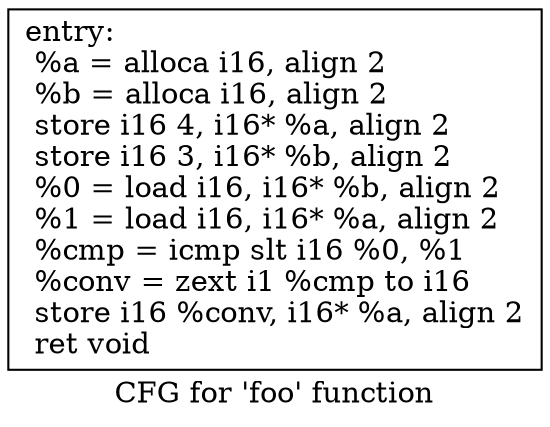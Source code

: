 digraph "CFG for 'foo' function" {
	label="CFG for 'foo' function";

	Node0xc2e0410 [shape=record,label="{entry:\l  %a = alloca i16, align 2\l  %b = alloca i16, align 2\l  store i16 4, i16* %a, align 2\l  store i16 3, i16* %b, align 2\l  %0 = load i16, i16* %b, align 2\l  %1 = load i16, i16* %a, align 2\l  %cmp = icmp slt i16 %0, %1\l  %conv = zext i1 %cmp to i16\l  store i16 %conv, i16* %a, align 2\l  ret void\l}"];
}
